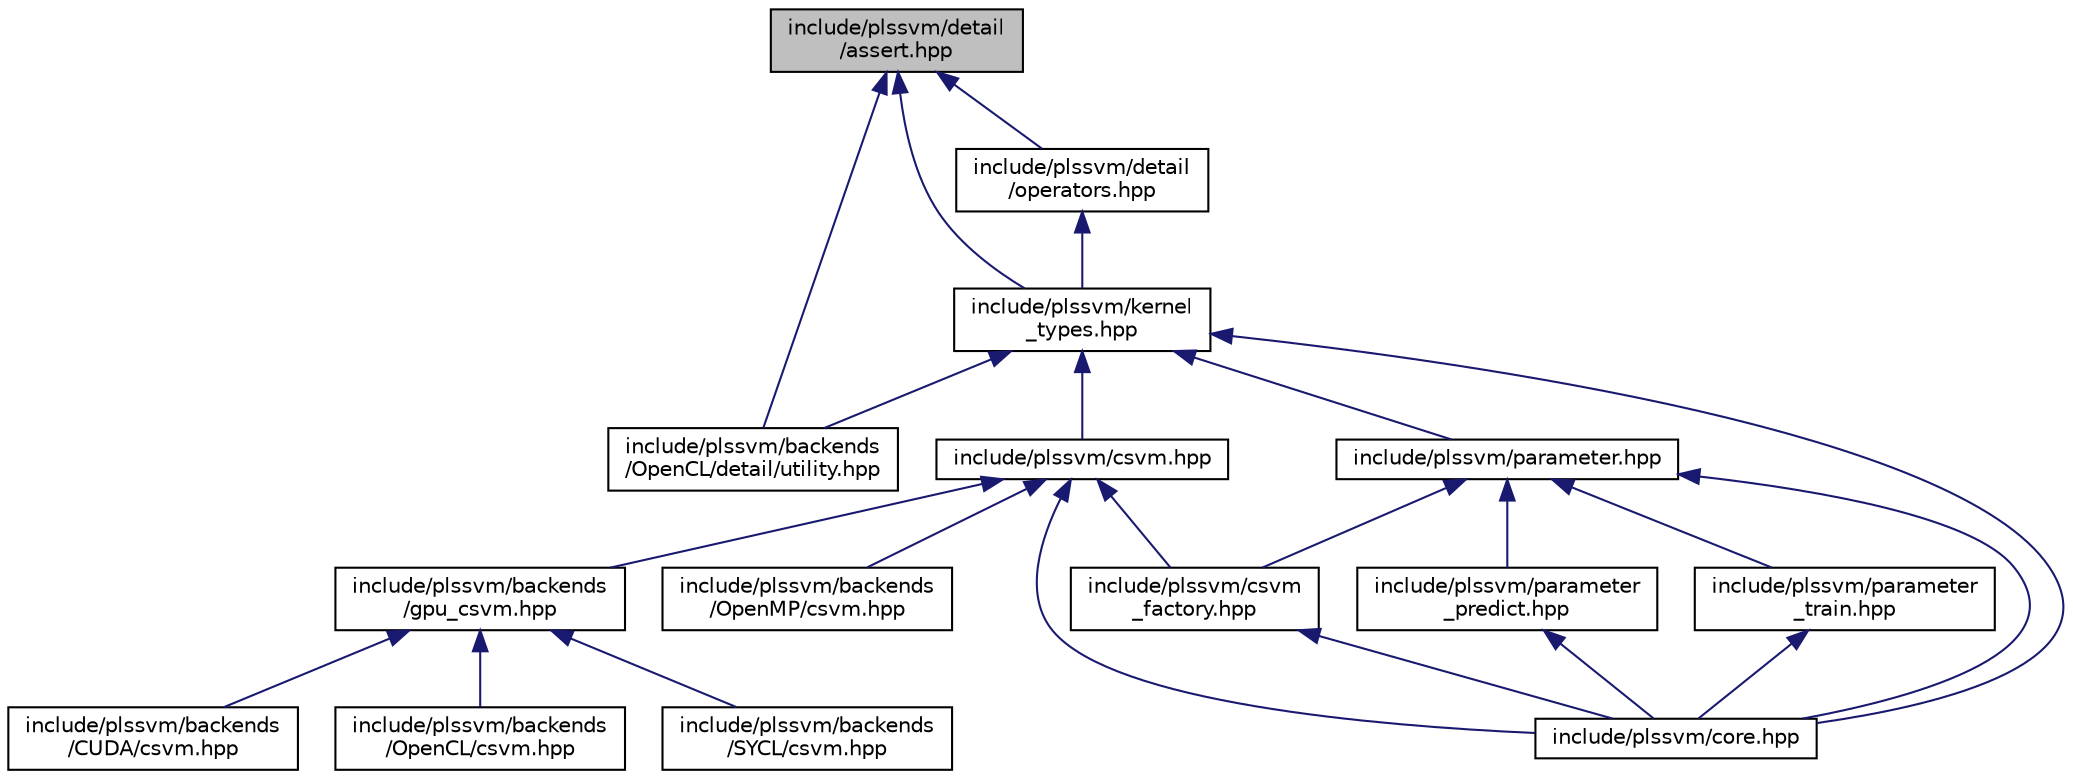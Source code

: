 digraph "include/plssvm/detail/assert.hpp"
{
 // LATEX_PDF_SIZE
  edge [fontname="Helvetica",fontsize="10",labelfontname="Helvetica",labelfontsize="10"];
  node [fontname="Helvetica",fontsize="10",shape=record];
  Node1 [label="include/plssvm/detail\l/assert.hpp",height=0.2,width=0.4,color="black", fillcolor="grey75", style="filled", fontcolor="black",tooltip="Implements a custom assert macro."];
  Node1 -> Node2 [dir="back",color="midnightblue",fontsize="10",style="solid",fontname="Helvetica"];
  Node2 [label="include/plssvm/backends\l/OpenCL/detail/utility.hpp",height=0.2,width=0.4,color="black", fillcolor="white", style="filled",URL="$backends_2OpenCL_2detail_2utility_8hpp.html",tooltip="Utility functions specific to the OpenCL backend."];
  Node1 -> Node3 [dir="back",color="midnightblue",fontsize="10",style="solid",fontname="Helvetica"];
  Node3 [label="include/plssvm/detail\l/operators.hpp",height=0.2,width=0.4,color="black", fillcolor="white", style="filled",URL="$operators_8hpp.html",tooltip="Defines (arithmetic) functions on std::vector (and scalars)."];
  Node3 -> Node4 [dir="back",color="midnightblue",fontsize="10",style="solid",fontname="Helvetica"];
  Node4 [label="include/plssvm/kernel\l_types.hpp",height=0.2,width=0.4,color="black", fillcolor="white", style="filled",URL="$kernel__types_8hpp.html",tooltip="Defines all available kernel types."];
  Node4 -> Node2 [dir="back",color="midnightblue",fontsize="10",style="solid",fontname="Helvetica"];
  Node4 -> Node5 [dir="back",color="midnightblue",fontsize="10",style="solid",fontname="Helvetica"];
  Node5 [label="include/plssvm/core.hpp",height=0.2,width=0.4,color="black", fillcolor="white", style="filled",URL="$core_8hpp.html",tooltip="Core header including all other necessary headers."];
  Node4 -> Node6 [dir="back",color="midnightblue",fontsize="10",style="solid",fontname="Helvetica"];
  Node6 [label="include/plssvm/csvm.hpp",height=0.2,width=0.4,color="black", fillcolor="white", style="filled",URL="$csvm_8hpp.html",tooltip="Defines the base class for all C-SVM backends and implements the functionality shared by all of them."];
  Node6 -> Node7 [dir="back",color="midnightblue",fontsize="10",style="solid",fontname="Helvetica"];
  Node7 [label="include/plssvm/backends\l/OpenMP/csvm.hpp",height=0.2,width=0.4,color="black", fillcolor="white", style="filled",URL="$backends_2OpenMP_2csvm_8hpp.html",tooltip="Defines a C-SVM using the OpenMP backend."];
  Node6 -> Node8 [dir="back",color="midnightblue",fontsize="10",style="solid",fontname="Helvetica"];
  Node8 [label="include/plssvm/backends\l/gpu_csvm.hpp",height=0.2,width=0.4,color="black", fillcolor="white", style="filled",URL="$gpu__csvm_8hpp.html",tooltip="Defines the base class for all C-SVM backends using a GPU. Used for code duplication reduction."];
  Node8 -> Node9 [dir="back",color="midnightblue",fontsize="10",style="solid",fontname="Helvetica"];
  Node9 [label="include/plssvm/backends\l/CUDA/csvm.hpp",height=0.2,width=0.4,color="black", fillcolor="white", style="filled",URL="$backends_2CUDA_2csvm_8hpp.html",tooltip="Defines a C-SVM using the CUDA backend."];
  Node8 -> Node10 [dir="back",color="midnightblue",fontsize="10",style="solid",fontname="Helvetica"];
  Node10 [label="include/plssvm/backends\l/OpenCL/csvm.hpp",height=0.2,width=0.4,color="black", fillcolor="white", style="filled",URL="$backends_2OpenCL_2csvm_8hpp.html",tooltip="Defines a C-SVM using the OpenCL backend."];
  Node8 -> Node11 [dir="back",color="midnightblue",fontsize="10",style="solid",fontname="Helvetica"];
  Node11 [label="include/plssvm/backends\l/SYCL/csvm.hpp",height=0.2,width=0.4,color="black", fillcolor="white", style="filled",URL="$backends_2SYCL_2csvm_8hpp.html",tooltip="Defines a C-SVM using the SYCL backend."];
  Node6 -> Node5 [dir="back",color="midnightblue",fontsize="10",style="solid",fontname="Helvetica"];
  Node6 -> Node12 [dir="back",color="midnightblue",fontsize="10",style="solid",fontname="Helvetica"];
  Node12 [label="include/plssvm/csvm\l_factory.hpp",height=0.2,width=0.4,color="black", fillcolor="white", style="filled",URL="$csvm__factory_8hpp.html",tooltip="Factory function for constructing a new C-SVM using one of the available backends based on the provid..."];
  Node12 -> Node5 [dir="back",color="midnightblue",fontsize="10",style="solid",fontname="Helvetica"];
  Node4 -> Node13 [dir="back",color="midnightblue",fontsize="10",style="solid",fontname="Helvetica"];
  Node13 [label="include/plssvm/parameter.hpp",height=0.2,width=0.4,color="black", fillcolor="white", style="filled",URL="$parameter_8hpp.html",tooltip="Implements the parameter base class encapsulating all necessary parameters."];
  Node13 -> Node5 [dir="back",color="midnightblue",fontsize="10",style="solid",fontname="Helvetica"];
  Node13 -> Node12 [dir="back",color="midnightblue",fontsize="10",style="solid",fontname="Helvetica"];
  Node13 -> Node14 [dir="back",color="midnightblue",fontsize="10",style="solid",fontname="Helvetica"];
  Node14 [label="include/plssvm/parameter\l_predict.hpp",height=0.2,width=0.4,color="black", fillcolor="white", style="filled",URL="$parameter__predict_8hpp.html",tooltip="Implements a class encapsulating all necessary parameters for predicting using the C-SVM possibly pro..."];
  Node14 -> Node5 [dir="back",color="midnightblue",fontsize="10",style="solid",fontname="Helvetica"];
  Node13 -> Node15 [dir="back",color="midnightblue",fontsize="10",style="solid",fontname="Helvetica"];
  Node15 [label="include/plssvm/parameter\l_train.hpp",height=0.2,width=0.4,color="black", fillcolor="white", style="filled",URL="$parameter__train_8hpp.html",tooltip="Implements a class encapsulating all necessary parameters for training the C-SVM possibly provided th..."];
  Node15 -> Node5 [dir="back",color="midnightblue",fontsize="10",style="solid",fontname="Helvetica"];
  Node1 -> Node4 [dir="back",color="midnightblue",fontsize="10",style="solid",fontname="Helvetica"];
}
